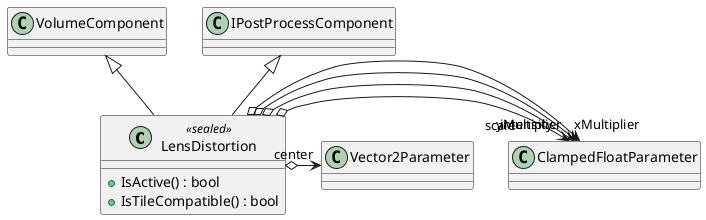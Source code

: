 @startuml
class LensDistortion <<sealed>> {
    + IsActive() : bool
    + IsTileCompatible() : bool
}
VolumeComponent <|-- LensDistortion
IPostProcessComponent <|-- LensDistortion
LensDistortion o-> "intensity" ClampedFloatParameter
LensDistortion o-> "xMultiplier" ClampedFloatParameter
LensDistortion o-> "yMultiplier" ClampedFloatParameter
LensDistortion o-> "center" Vector2Parameter
LensDistortion o-> "scale" ClampedFloatParameter
@enduml
